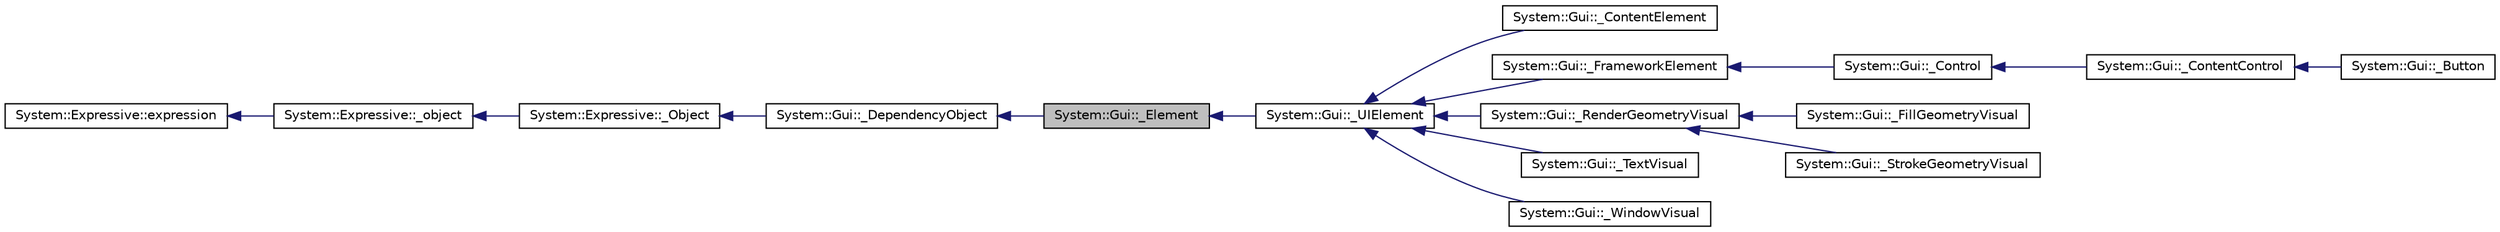 digraph G
{
  edge [fontname="Helvetica",fontsize="10",labelfontname="Helvetica",labelfontsize="10"];
  node [fontname="Helvetica",fontsize="10",shape=record];
  rankdir="LR";
  Node1 [label="System::Gui::_Element",height=0.2,width=0.4,color="black", fillcolor="grey75", style="filled" fontcolor="black"];
  Node2 -> Node1 [dir="back",color="midnightblue",fontsize="10",style="solid",fontname="Helvetica"];
  Node2 [label="System::Gui::_DependencyObject",height=0.2,width=0.4,color="black", fillcolor="white", style="filled",URL="$class_system_1_1_gui_1_1___dependency_object.html"];
  Node3 -> Node2 [dir="back",color="midnightblue",fontsize="10",style="solid",fontname="Helvetica"];
  Node3 [label="System::Expressive::_Object",height=0.2,width=0.4,color="black", fillcolor="white", style="filled",URL="$class_system_1_1_expressive_1_1___object.html"];
  Node4 -> Node3 [dir="back",color="midnightblue",fontsize="10",style="solid",fontname="Helvetica"];
  Node4 [label="System::Expressive::_object",height=0.2,width=0.4,color="black", fillcolor="white", style="filled",URL="$class_system_1_1_expressive_1_1__object.html"];
  Node5 -> Node4 [dir="back",color="midnightblue",fontsize="10",style="solid",fontname="Helvetica"];
  Node5 [label="System::Expressive::expression",height=0.2,width=0.4,color="black", fillcolor="white", style="filled",URL="$class_system_1_1_expressive_1_1expression.html"];
  Node1 -> Node6 [dir="back",color="midnightblue",fontsize="10",style="solid",fontname="Helvetica"];
  Node6 [label="System::Gui::_UIElement",height=0.2,width=0.4,color="black", fillcolor="white", style="filled",URL="$class_system_1_1_gui_1_1___u_i_element.html"];
  Node6 -> Node7 [dir="back",color="midnightblue",fontsize="10",style="solid",fontname="Helvetica"];
  Node7 [label="System::Gui::_ContentElement",height=0.2,width=0.4,color="black", fillcolor="white", style="filled",URL="$class_system_1_1_gui_1_1___content_element.html"];
  Node6 -> Node8 [dir="back",color="midnightblue",fontsize="10",style="solid",fontname="Helvetica"];
  Node8 [label="System::Gui::_FrameworkElement",height=0.2,width=0.4,color="black", fillcolor="white", style="filled",URL="$class_system_1_1_gui_1_1___framework_element.html"];
  Node8 -> Node9 [dir="back",color="midnightblue",fontsize="10",style="solid",fontname="Helvetica"];
  Node9 [label="System::Gui::_Control",height=0.2,width=0.4,color="black", fillcolor="white", style="filled",URL="$class_system_1_1_gui_1_1___control.html"];
  Node9 -> Node10 [dir="back",color="midnightblue",fontsize="10",style="solid",fontname="Helvetica"];
  Node10 [label="System::Gui::_ContentControl",height=0.2,width=0.4,color="black", fillcolor="white", style="filled",URL="$class_system_1_1_gui_1_1___content_control.html"];
  Node10 -> Node11 [dir="back",color="midnightblue",fontsize="10",style="solid",fontname="Helvetica"];
  Node11 [label="System::Gui::_Button",height=0.2,width=0.4,color="black", fillcolor="white", style="filled",URL="$class_system_1_1_gui_1_1___button.html"];
  Node6 -> Node12 [dir="back",color="midnightblue",fontsize="10",style="solid",fontname="Helvetica"];
  Node12 [label="System::Gui::_RenderGeometryVisual",height=0.2,width=0.4,color="black", fillcolor="white", style="filled",URL="$class_system_1_1_gui_1_1___render_geometry_visual.html"];
  Node12 -> Node13 [dir="back",color="midnightblue",fontsize="10",style="solid",fontname="Helvetica"];
  Node13 [label="System::Gui::_FillGeometryVisual",height=0.2,width=0.4,color="black", fillcolor="white", style="filled",URL="$class_system_1_1_gui_1_1___fill_geometry_visual.html"];
  Node12 -> Node14 [dir="back",color="midnightblue",fontsize="10",style="solid",fontname="Helvetica"];
  Node14 [label="System::Gui::_StrokeGeometryVisual",height=0.2,width=0.4,color="black", fillcolor="white", style="filled",URL="$class_system_1_1_gui_1_1___stroke_geometry_visual.html"];
  Node6 -> Node15 [dir="back",color="midnightblue",fontsize="10",style="solid",fontname="Helvetica"];
  Node15 [label="System::Gui::_TextVisual",height=0.2,width=0.4,color="black", fillcolor="white", style="filled",URL="$class_system_1_1_gui_1_1___text_visual.html"];
  Node6 -> Node16 [dir="back",color="midnightblue",fontsize="10",style="solid",fontname="Helvetica"];
  Node16 [label="System::Gui::_WindowVisual",height=0.2,width=0.4,color="black", fillcolor="white", style="filled",URL="$class_system_1_1_gui_1_1___window_visual.html"];
}
